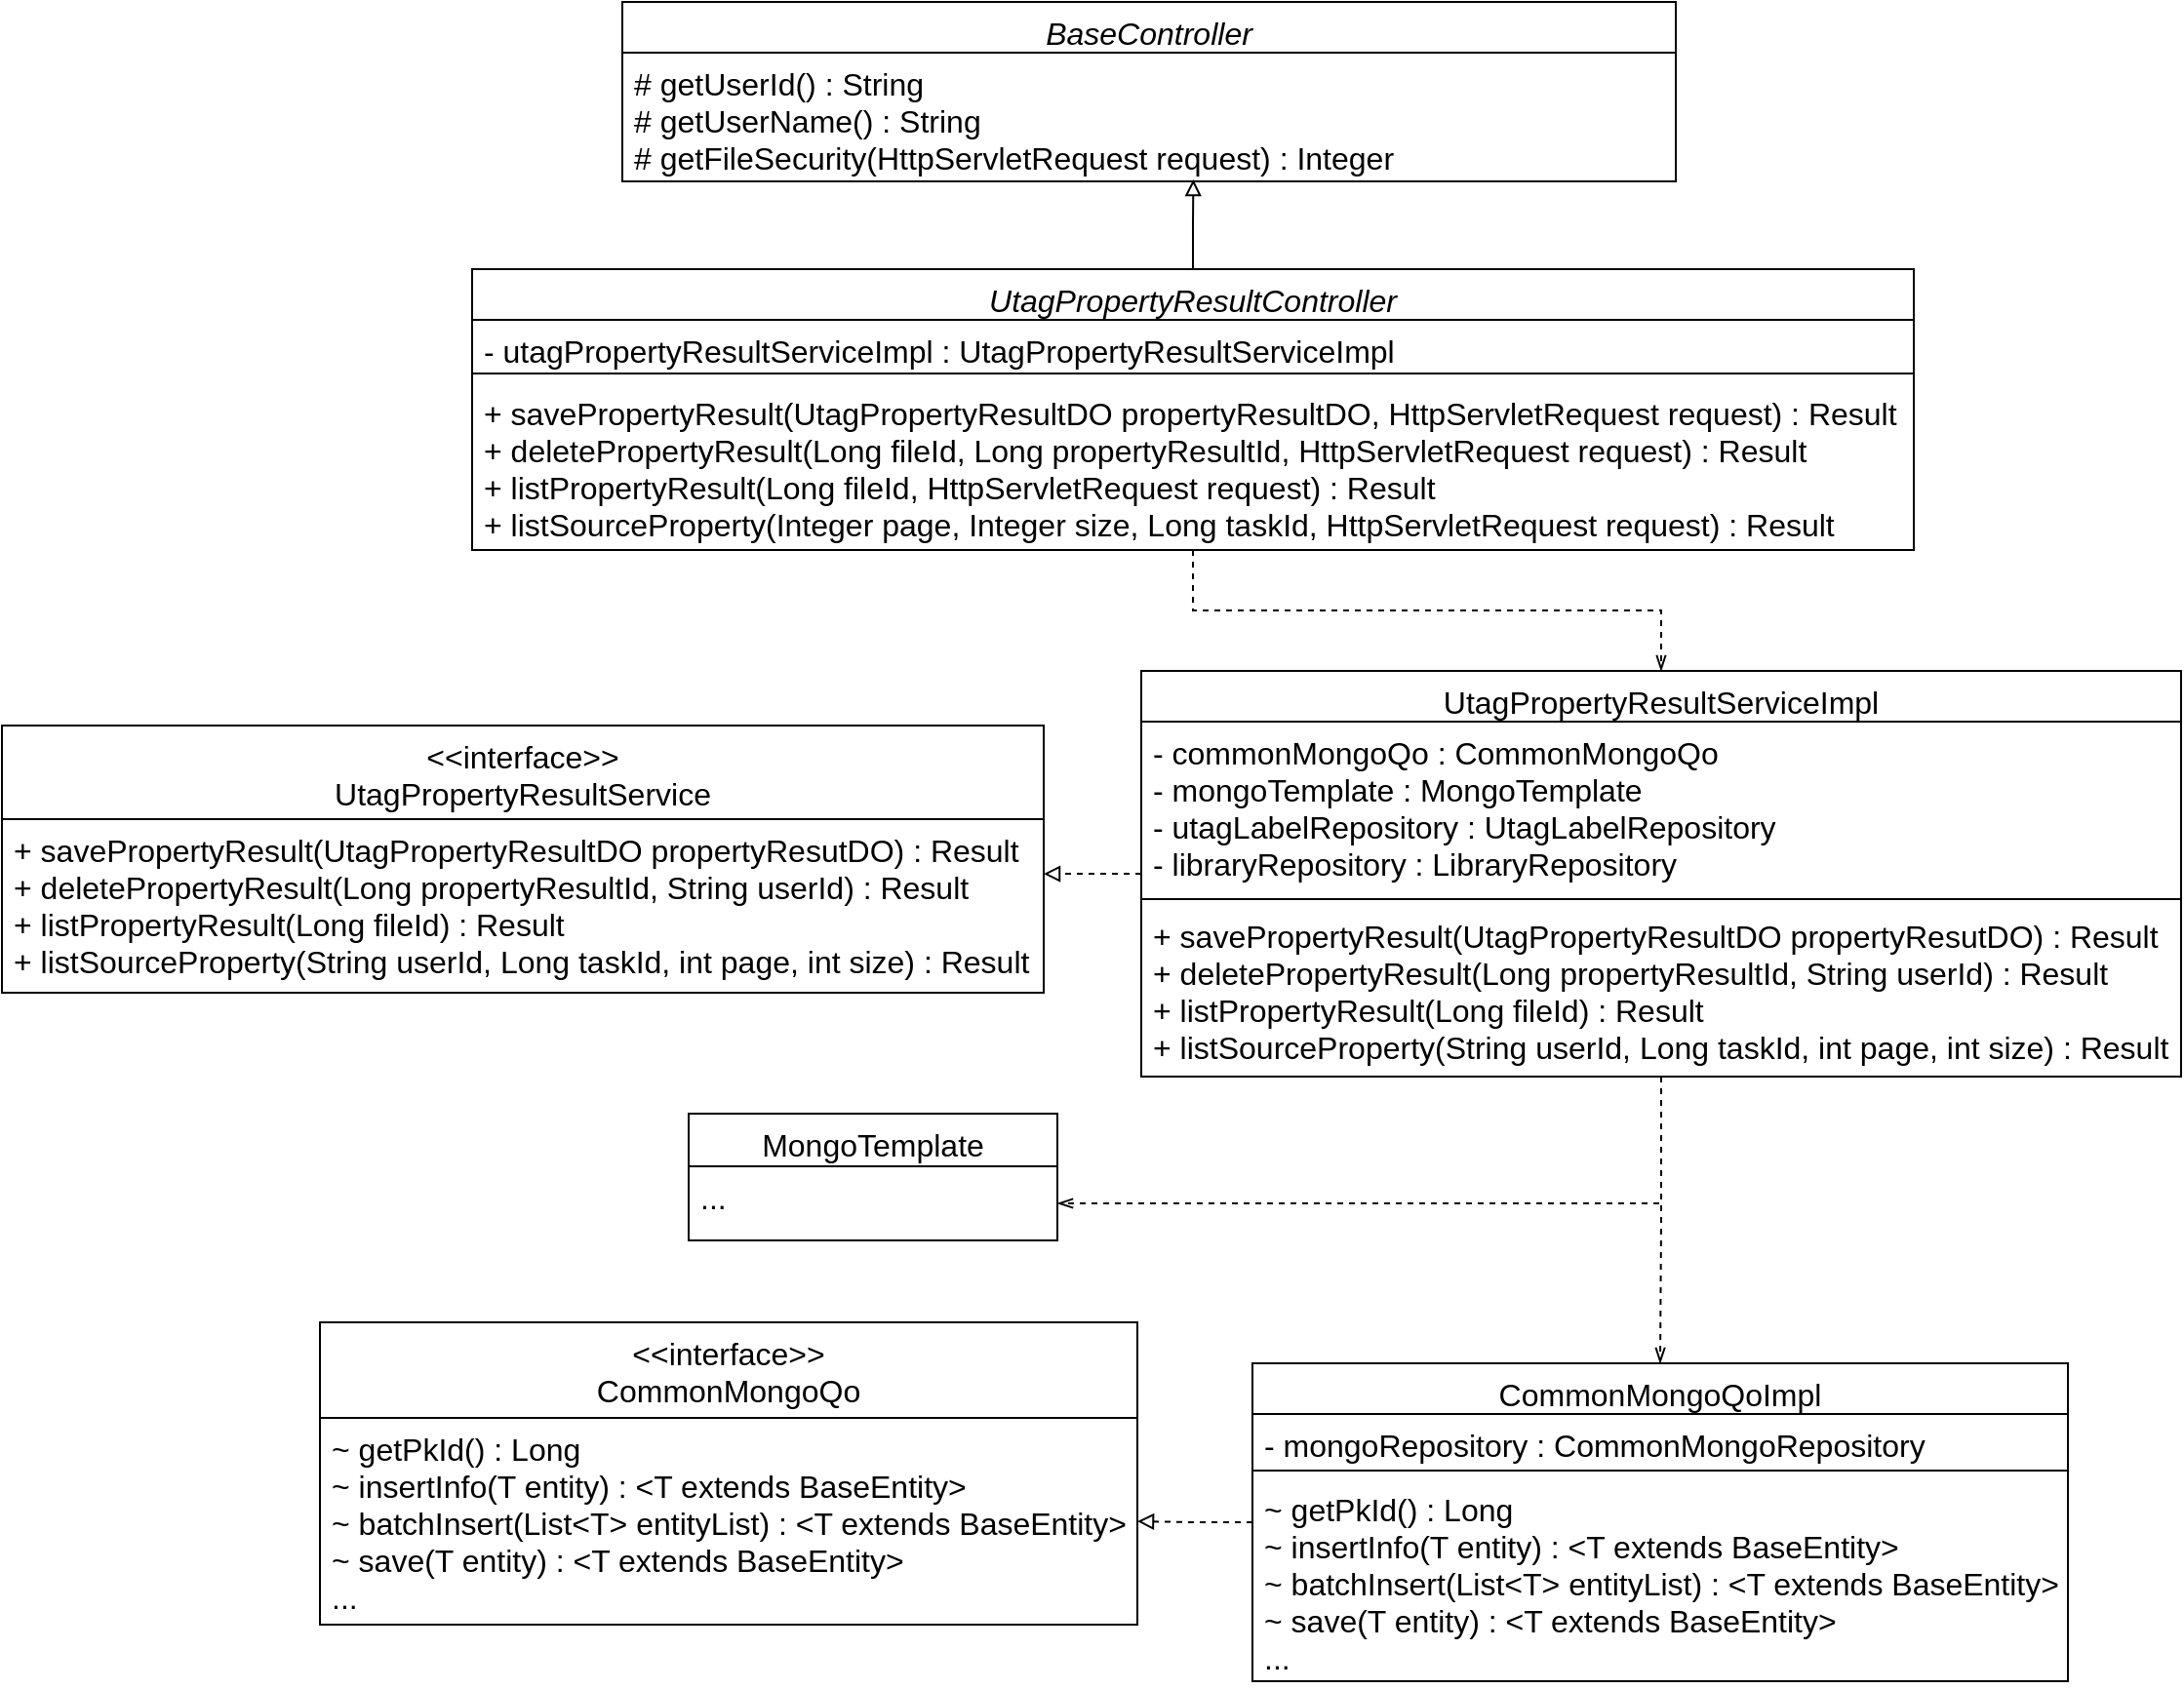 <mxfile version="24.2.2" type="github">
  <diagram id="C5RBs43oDa-KdzZeNtuy" name="Page-1">
    <mxGraphModel dx="1406" dy="1161" grid="0" gridSize="10" guides="0" tooltips="0" connect="1" arrows="1" fold="1" page="0" pageScale="1" pageWidth="827" pageHeight="1169" math="0" shadow="0">
      <root>
        <mxCell id="WIyWlLk6GJQsqaUBKTNV-0" />
        <mxCell id="WIyWlLk6GJQsqaUBKTNV-1" parent="WIyWlLk6GJQsqaUBKTNV-0" />
        <mxCell id="btEBOAIWqfG_iswLDzr9-3" style="edgeStyle=orthogonalEdgeStyle;rounded=0;orthogonalLoop=1;jettySize=auto;html=1;dashed=1;endArrow=openThin;endFill=0;" edge="1" parent="WIyWlLk6GJQsqaUBKTNV-1" source="zkfFHV4jXpPFQw0GAbJ--0" target="zkfFHV4jXpPFQw0GAbJ--6">
          <mxGeometry relative="1" as="geometry" />
        </mxCell>
        <mxCell id="zkfFHV4jXpPFQw0GAbJ--0" value="UtagPropertyResultController" style="swimlane;fontStyle=2;align=center;verticalAlign=top;childLayout=stackLayout;horizontal=1;startSize=26;horizontalStack=0;resizeParent=1;resizeLast=0;collapsible=1;marginBottom=0;rounded=0;shadow=0;strokeWidth=1;fontSize=16;" parent="WIyWlLk6GJQsqaUBKTNV-1" vertex="1">
          <mxGeometry x="600" y="50" width="739" height="144" as="geometry">
            <mxRectangle x="230" y="140" width="160" height="26" as="alternateBounds" />
          </mxGeometry>
        </mxCell>
        <mxCell id="zkfFHV4jXpPFQw0GAbJ--1" value="- utagPropertyResultServiceImpl : UtagPropertyResultServiceImpl" style="text;align=left;verticalAlign=top;spacingLeft=4;spacingRight=4;overflow=hidden;rotatable=0;points=[[0,0.5],[1,0.5]];portConstraint=eastwest;fontSize=16;" parent="zkfFHV4jXpPFQw0GAbJ--0" vertex="1">
          <mxGeometry y="26" width="739" height="23" as="geometry" />
        </mxCell>
        <mxCell id="zkfFHV4jXpPFQw0GAbJ--4" value="" style="line;html=1;strokeWidth=1;align=left;verticalAlign=middle;spacingTop=-1;spacingLeft=3;spacingRight=3;rotatable=0;labelPosition=right;points=[];portConstraint=eastwest;fontSize=16;" parent="zkfFHV4jXpPFQw0GAbJ--0" vertex="1">
          <mxGeometry y="49" width="739" height="9" as="geometry" />
        </mxCell>
        <mxCell id="leDKgYyMwmwTG1ITvoYh-4" value="+ savePropertyResult(UtagPropertyResultDO propertyResultDO, HttpServletRequest request) : Result&#xa;+ deletePropertyResult(Long fileId, Long propertyResultId, HttpServletRequest request) : Result&#xa;+ listPropertyResult(Long fileId, HttpServletRequest request) : Result&#xa;+ listSourceProperty(Integer page, Integer size, Long taskId, HttpServletRequest request) : Result" style="text;align=left;verticalAlign=top;spacingLeft=4;spacingRight=4;overflow=hidden;rotatable=0;points=[[0,0.5],[1,0.5]];portConstraint=eastwest;fontSize=16;" parent="zkfFHV4jXpPFQw0GAbJ--0" vertex="1">
          <mxGeometry y="58" width="739" height="86" as="geometry" />
        </mxCell>
        <mxCell id="btEBOAIWqfG_iswLDzr9-5" style="edgeStyle=orthogonalEdgeStyle;rounded=0;orthogonalLoop=1;jettySize=auto;html=1;entryX=1;entryY=0.5;entryDx=0;entryDy=0;dashed=1;endArrow=openThin;endFill=0;" edge="1" parent="WIyWlLk6GJQsqaUBKTNV-1" source="zkfFHV4jXpPFQw0GAbJ--6" target="2wrh8yJJ9_b7Nf_2pHl_-5">
          <mxGeometry relative="1" as="geometry" />
        </mxCell>
        <mxCell id="btEBOAIWqfG_iswLDzr9-6" style="edgeStyle=orthogonalEdgeStyle;rounded=0;orthogonalLoop=1;jettySize=auto;html=1;dashed=1;endArrow=openThin;endFill=0;" edge="1" parent="WIyWlLk6GJQsqaUBKTNV-1" source="zkfFHV4jXpPFQw0GAbJ--6" target="2wrh8yJJ9_b7Nf_2pHl_-7">
          <mxGeometry relative="1" as="geometry" />
        </mxCell>
        <mxCell id="zkfFHV4jXpPFQw0GAbJ--6" value="UtagPropertyResultServiceImpl" style="swimlane;fontStyle=0;align=center;verticalAlign=top;childLayout=stackLayout;horizontal=1;startSize=26;horizontalStack=0;resizeParent=1;resizeLast=0;collapsible=1;marginBottom=0;rounded=0;shadow=0;strokeWidth=1;fontSize=16;" parent="WIyWlLk6GJQsqaUBKTNV-1" vertex="1">
          <mxGeometry x="943" y="256" width="533" height="208" as="geometry">
            <mxRectangle x="130" y="380" width="160" height="26" as="alternateBounds" />
          </mxGeometry>
        </mxCell>
        <mxCell id="zkfFHV4jXpPFQw0GAbJ--7" value="- commonMongoQo : CommonMongoQo&#xa;- mongoTemplate : MongoTemplate&#xa;- utagLabelRepository : UtagLabelRepository&#xa;- libraryRepository : LibraryRepository" style="text;align=left;verticalAlign=top;spacingLeft=4;spacingRight=4;overflow=hidden;rotatable=0;points=[[0,0.5],[1,0.5]];portConstraint=eastwest;fontSize=16;" parent="zkfFHV4jXpPFQw0GAbJ--6" vertex="1">
          <mxGeometry y="26" width="533" height="88" as="geometry" />
        </mxCell>
        <mxCell id="zkfFHV4jXpPFQw0GAbJ--9" value="" style="line;html=1;strokeWidth=1;align=left;verticalAlign=middle;spacingTop=-1;spacingLeft=3;spacingRight=3;rotatable=0;labelPosition=right;points=[];portConstraint=eastwest;fontSize=16;" parent="zkfFHV4jXpPFQw0GAbJ--6" vertex="1">
          <mxGeometry y="114" width="533" height="6" as="geometry" />
        </mxCell>
        <mxCell id="zkfFHV4jXpPFQw0GAbJ--11" value="+ savePropertyResult(UtagPropertyResultDO propertyResutDO) : Result&#xa;+ deletePropertyResult(Long propertyResultId, String userId) : Result&#xa;+ listPropertyResult(Long fileId) : Result&#xa;+ listSourceProperty(String userId, Long taskId, int page, int size) : Result" style="text;align=left;verticalAlign=top;spacingLeft=4;spacingRight=4;overflow=hidden;rotatable=0;points=[[0,0.5],[1,0.5]];portConstraint=eastwest;fontSize=16;" parent="zkfFHV4jXpPFQw0GAbJ--6" vertex="1">
          <mxGeometry y="120" width="533" height="86" as="geometry" />
        </mxCell>
        <mxCell id="leDKgYyMwmwTG1ITvoYh-6" value="&lt;&lt;interface&gt;&gt;&#xa;UtagPropertyResultService" style="swimlane;fontStyle=0;align=center;verticalAlign=top;childLayout=stackLayout;horizontal=1;startSize=48;horizontalStack=0;resizeParent=1;resizeLast=0;collapsible=1;marginBottom=0;rounded=0;shadow=0;strokeWidth=1;fontSize=16;" parent="WIyWlLk6GJQsqaUBKTNV-1" vertex="1">
          <mxGeometry x="359" y="284" width="534" height="137" as="geometry">
            <mxRectangle x="130" y="380" width="160" height="26" as="alternateBounds" />
          </mxGeometry>
        </mxCell>
        <mxCell id="leDKgYyMwmwTG1ITvoYh-9" value="+ savePropertyResult(UtagPropertyResultDO propertyResutDO) : Result&#xa;+ deletePropertyResult(Long propertyResultId, String userId) : Result&#xa;+ listPropertyResult(Long fileId) : Result&#xa;+ listSourceProperty(String userId, Long taskId, int page, int size) : Result" style="text;align=left;verticalAlign=top;spacingLeft=4;spacingRight=4;overflow=hidden;rotatable=0;points=[[0,0.5],[1,0.5]];portConstraint=eastwest;fontSize=16;" parent="leDKgYyMwmwTG1ITvoYh-6" vertex="1">
          <mxGeometry y="48" width="534" height="89" as="geometry" />
        </mxCell>
        <mxCell id="ijNItwPhicT-rT-5I67z-0" value="BaseController" style="swimlane;fontStyle=2;align=center;verticalAlign=top;childLayout=stackLayout;horizontal=1;startSize=26;horizontalStack=0;resizeParent=1;resizeLast=0;collapsible=1;marginBottom=0;rounded=0;shadow=0;strokeWidth=1;fontSize=16;" parent="WIyWlLk6GJQsqaUBKTNV-1" vertex="1">
          <mxGeometry x="677" y="-87" width="540" height="92" as="geometry">
            <mxRectangle x="230" y="140" width="160" height="26" as="alternateBounds" />
          </mxGeometry>
        </mxCell>
        <mxCell id="ijNItwPhicT-rT-5I67z-3" value="# getUserId() : String&#xa;# getUserName() : String&#xa;# getFileSecurity(HttpServletRequest request) : Integer" style="text;align=left;verticalAlign=top;spacingLeft=4;spacingRight=4;overflow=hidden;rotatable=0;points=[[0,0.5],[1,0.5]];portConstraint=eastwest;fontSize=16;" parent="ijNItwPhicT-rT-5I67z-0" vertex="1">
          <mxGeometry y="26" width="540" height="66" as="geometry" />
        </mxCell>
        <mxCell id="2wrh8yJJ9_b7Nf_2pHl_-2" value="&lt;&lt;interface&gt;&gt;&#xa;CommonMongoQo" style="swimlane;fontStyle=0;align=center;verticalAlign=top;childLayout=stackLayout;horizontal=1;startSize=49;horizontalStack=0;resizeParent=1;resizeLast=0;collapsible=1;marginBottom=0;rounded=0;shadow=0;strokeWidth=1;fontSize=16;" parent="WIyWlLk6GJQsqaUBKTNV-1" vertex="1">
          <mxGeometry x="522" y="590" width="419" height="155" as="geometry">
            <mxRectangle x="130" y="380" width="160" height="26" as="alternateBounds" />
          </mxGeometry>
        </mxCell>
        <mxCell id="2wrh8yJJ9_b7Nf_2pHl_-3" value="~ getPkId() : Long&#xa;~ insertInfo(T entity) : &lt;T extends BaseEntity&gt;&#xa;~ batchInsert(List&lt;T&gt; entityList) : &lt;T extends BaseEntity&gt;&#xa;~ save(T entity) : &lt;T extends BaseEntity&gt;&#xa;..." style="text;align=left;verticalAlign=top;spacingLeft=4;spacingRight=4;overflow=hidden;rotatable=0;points=[[0,0.5],[1,0.5]];portConstraint=eastwest;fontSize=16;" parent="2wrh8yJJ9_b7Nf_2pHl_-2" vertex="1">
          <mxGeometry y="49" width="419" height="106" as="geometry" />
        </mxCell>
        <mxCell id="2wrh8yJJ9_b7Nf_2pHl_-4" value="MongoTemplate" style="swimlane;fontStyle=0;align=center;verticalAlign=top;childLayout=stackLayout;horizontal=1;startSize=27;horizontalStack=0;resizeParent=1;resizeLast=0;collapsible=1;marginBottom=0;rounded=0;shadow=0;strokeWidth=1;fontSize=16;" parent="WIyWlLk6GJQsqaUBKTNV-1" vertex="1">
          <mxGeometry x="711" y="483" width="189" height="65" as="geometry">
            <mxRectangle x="130" y="380" width="160" height="26" as="alternateBounds" />
          </mxGeometry>
        </mxCell>
        <mxCell id="2wrh8yJJ9_b7Nf_2pHl_-5" value="..." style="text;align=left;verticalAlign=top;spacingLeft=4;spacingRight=4;overflow=hidden;rotatable=0;points=[[0,0.5],[1,0.5]];portConstraint=eastwest;fontSize=16;" parent="2wrh8yJJ9_b7Nf_2pHl_-4" vertex="1">
          <mxGeometry y="27" width="189" height="38" as="geometry" />
        </mxCell>
        <mxCell id="btEBOAIWqfG_iswLDzr9-7" style="edgeStyle=orthogonalEdgeStyle;rounded=0;orthogonalLoop=1;jettySize=auto;html=1;entryX=1;entryY=0.5;entryDx=0;entryDy=0;dashed=1;endArrow=block;endFill=0;" edge="1" parent="WIyWlLk6GJQsqaUBKTNV-1" source="2wrh8yJJ9_b7Nf_2pHl_-7" target="2wrh8yJJ9_b7Nf_2pHl_-3">
          <mxGeometry relative="1" as="geometry" />
        </mxCell>
        <mxCell id="2wrh8yJJ9_b7Nf_2pHl_-7" value="CommonMongoQoImpl" style="swimlane;fontStyle=0;align=center;verticalAlign=top;childLayout=stackLayout;horizontal=1;startSize=26;horizontalStack=0;resizeParent=1;resizeLast=0;collapsible=1;marginBottom=0;rounded=0;shadow=0;strokeWidth=1;fontSize=16;" parent="WIyWlLk6GJQsqaUBKTNV-1" vertex="1">
          <mxGeometry x="1000" y="611" width="418" height="163" as="geometry">
            <mxRectangle x="130" y="380" width="160" height="26" as="alternateBounds" />
          </mxGeometry>
        </mxCell>
        <mxCell id="2wrh8yJJ9_b7Nf_2pHl_-8" value="- mongoRepository : CommonMongoRepository" style="text;align=left;verticalAlign=top;spacingLeft=4;spacingRight=4;overflow=hidden;rotatable=0;points=[[0,0.5],[1,0.5]];portConstraint=eastwest;fontSize=16;" parent="2wrh8yJJ9_b7Nf_2pHl_-7" vertex="1">
          <mxGeometry y="26" width="418" height="25" as="geometry" />
        </mxCell>
        <mxCell id="2wrh8yJJ9_b7Nf_2pHl_-9" value="" style="line;html=1;strokeWidth=1;align=left;verticalAlign=middle;spacingTop=-1;spacingLeft=3;spacingRight=3;rotatable=0;labelPosition=right;points=[];portConstraint=eastwest;fontSize=16;" parent="2wrh8yJJ9_b7Nf_2pHl_-7" vertex="1">
          <mxGeometry y="51" width="418" height="8" as="geometry" />
        </mxCell>
        <mxCell id="2wrh8yJJ9_b7Nf_2pHl_-10" value="~ getPkId() : Long&#xa;~ insertInfo(T entity) : &lt;T extends BaseEntity&gt;&#xa;~ batchInsert(List&lt;T&gt; entityList) : &lt;T extends BaseEntity&gt;&#xa;~ save(T entity) : &lt;T extends BaseEntity&gt;&#xa;..." style="text;align=left;verticalAlign=top;spacingLeft=4;spacingRight=4;overflow=hidden;rotatable=0;points=[[0,0.5],[1,0.5]];portConstraint=eastwest;fontSize=16;" parent="2wrh8yJJ9_b7Nf_2pHl_-7" vertex="1">
          <mxGeometry y="59" width="418" height="104" as="geometry" />
        </mxCell>
        <mxCell id="btEBOAIWqfG_iswLDzr9-2" style="edgeStyle=orthogonalEdgeStyle;rounded=0;orthogonalLoop=1;jettySize=auto;html=1;entryX=0.542;entryY=0.985;entryDx=0;entryDy=0;entryPerimeter=0;endArrow=block;endFill=0;" edge="1" parent="WIyWlLk6GJQsqaUBKTNV-1" source="zkfFHV4jXpPFQw0GAbJ--0" target="ijNItwPhicT-rT-5I67z-3">
          <mxGeometry relative="1" as="geometry" />
        </mxCell>
        <mxCell id="btEBOAIWqfG_iswLDzr9-4" style="edgeStyle=orthogonalEdgeStyle;rounded=0;orthogonalLoop=1;jettySize=auto;html=1;entryX=1;entryY=0.315;entryDx=0;entryDy=0;entryPerimeter=0;dashed=1;endArrow=block;endFill=0;" edge="1" parent="WIyWlLk6GJQsqaUBKTNV-1" source="zkfFHV4jXpPFQw0GAbJ--6" target="leDKgYyMwmwTG1ITvoYh-9">
          <mxGeometry relative="1" as="geometry" />
        </mxCell>
      </root>
    </mxGraphModel>
  </diagram>
</mxfile>
